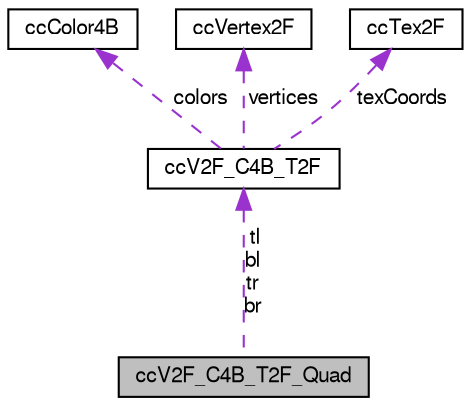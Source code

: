 digraph G
{
  bgcolor="transparent";
  edge [fontname="FreeSans",fontsize="10",labelfontname="FreeSans",labelfontsize="10"];
  node [fontname="FreeSans",fontsize="10",shape=record];
  Node1 [label="ccV2F_C4B_T2F_Quad",height=0.2,width=0.4,color="black", fillcolor="grey75", style="filled" fontcolor="black"];
  Node2 -> Node1 [dir="back",color="darkorchid3",fontsize="10",style="dashed",label=" tl\nbl\ntr\nbr" ,fontname="FreeSans"];
  Node2 [label="ccV2F_C4B_T2F",height=0.2,width=0.4,color="black",URL="$structcc_v2_f___c4_b___t2_f.html",tooltip="a Point with a vertex point, a tex coord point and a color 4B"];
  Node3 -> Node2 [dir="back",color="darkorchid3",fontsize="10",style="dashed",label=" colors" ,fontname="FreeSans"];
  Node3 [label="ccColor4B",height=0.2,width=0.4,color="black",URL="$structcc_color4_b.html"];
  Node4 -> Node2 [dir="back",color="darkorchid3",fontsize="10",style="dashed",label=" vertices" ,fontname="FreeSans"];
  Node4 [label="ccVertex2F",height=0.2,width=0.4,color="black",URL="$structcc_vertex2_f.html"];
  Node5 -> Node2 [dir="back",color="darkorchid3",fontsize="10",style="dashed",label=" texCoords" ,fontname="FreeSans"];
  Node5 [label="ccTex2F",height=0.2,width=0.4,color="black",URL="$structcc_tex2_f.html"];
}
